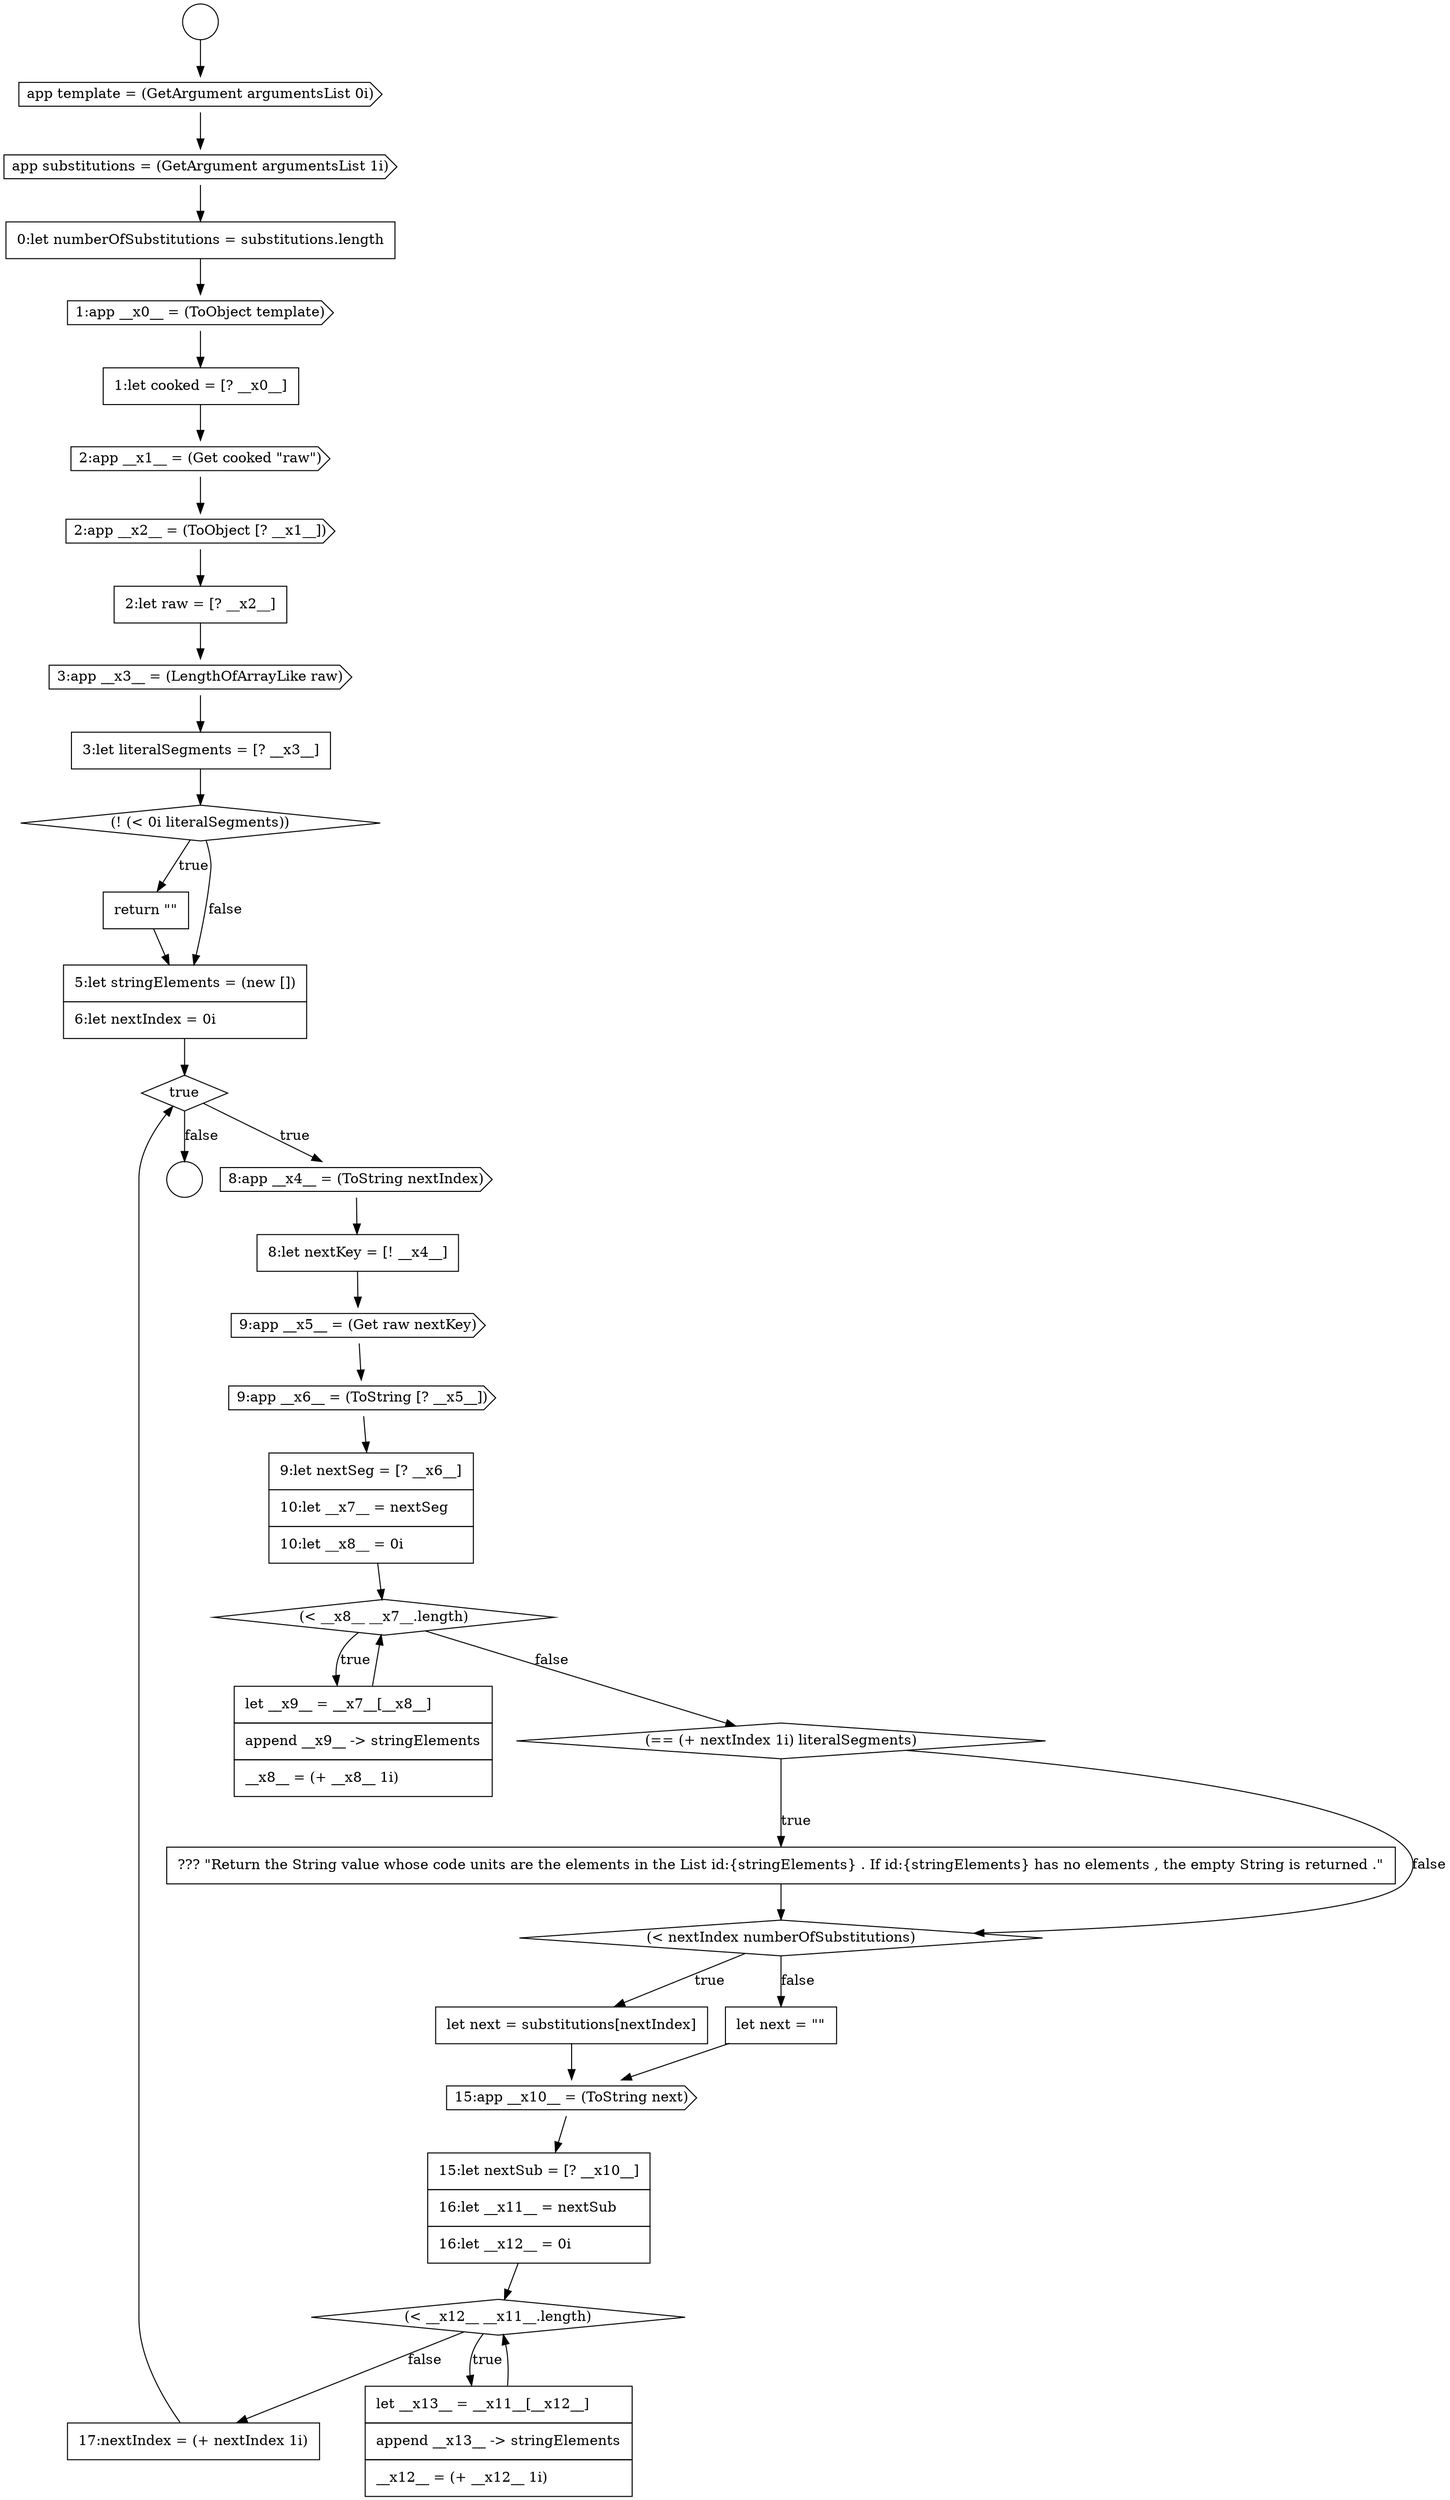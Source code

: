 digraph {
  node13923 [shape=none, margin=0, label=<<font color="black">
    <table border="0" cellborder="1" cellspacing="0" cellpadding="10">
      <tr><td align="left">0:let numberOfSubstitutions = substitutions.length</td></tr>
    </table>
  </font>> color="black" fillcolor="white" style=filled]
  node13938 [shape=cds, label=<<font color="black">9:app __x6__ = (ToString [? __x5__])</font>> color="black" fillcolor="white" style=filled]
  node13936 [shape=none, margin=0, label=<<font color="black">
    <table border="0" cellborder="1" cellspacing="0" cellpadding="10">
      <tr><td align="left">8:let nextKey = [! __x4__]</td></tr>
    </table>
  </font>> color="black" fillcolor="white" style=filled]
  node13949 [shape=diamond, label=<<font color="black">(&lt; __x12__ __x11__.length)</font>> color="black" fillcolor="white" style=filled]
  node13924 [shape=cds, label=<<font color="black">1:app __x0__ = (ToObject template)</font>> color="black" fillcolor="white" style=filled]
  node13928 [shape=none, margin=0, label=<<font color="black">
    <table border="0" cellborder="1" cellspacing="0" cellpadding="10">
      <tr><td align="left">2:let raw = [? __x2__]</td></tr>
    </table>
  </font>> color="black" fillcolor="white" style=filled]
  node13943 [shape=none, margin=0, label=<<font color="black">
    <table border="0" cellborder="1" cellspacing="0" cellpadding="10">
      <tr><td align="left">??? &quot;Return the String value whose code units are the elements in the List id:{stringElements} . If id:{stringElements} has no elements , the empty String is returned .&quot;</td></tr>
    </table>
  </font>> color="black" fillcolor="white" style=filled]
  node13932 [shape=none, margin=0, label=<<font color="black">
    <table border="0" cellborder="1" cellspacing="0" cellpadding="10">
      <tr><td align="left">return &quot;&quot;</td></tr>
    </table>
  </font>> color="black" fillcolor="white" style=filled]
  node13947 [shape=cds, label=<<font color="black">15:app __x10__ = (ToString next)</font>> color="black" fillcolor="white" style=filled]
  node13920 [shape=circle label=" " color="black" fillcolor="white" style=filled]
  node13935 [shape=cds, label=<<font color="black">8:app __x4__ = (ToString nextIndex)</font>> color="black" fillcolor="white" style=filled]
  node13945 [shape=none, margin=0, label=<<font color="black">
    <table border="0" cellborder="1" cellspacing="0" cellpadding="10">
      <tr><td align="left">let next = substitutions[nextIndex]</td></tr>
    </table>
  </font>> color="black" fillcolor="white" style=filled]
  node13921 [shape=cds, label=<<font color="black">app template = (GetArgument argumentsList 0i)</font>> color="black" fillcolor="white" style=filled]
  node13951 [shape=none, margin=0, label=<<font color="black">
    <table border="0" cellborder="1" cellspacing="0" cellpadding="10">
      <tr><td align="left">17:nextIndex = (+ nextIndex 1i)</td></tr>
    </table>
  </font>> color="black" fillcolor="white" style=filled]
  node13934 [shape=diamond, label=<<font color="black">true</font>> color="black" fillcolor="white" style=filled]
  node13941 [shape=none, margin=0, label=<<font color="black">
    <table border="0" cellborder="1" cellspacing="0" cellpadding="10">
      <tr><td align="left">let __x9__ = __x7__[__x8__]</td></tr>
      <tr><td align="left">append __x9__ -&gt; stringElements</td></tr>
      <tr><td align="left">__x8__ = (+ __x8__ 1i)</td></tr>
    </table>
  </font>> color="black" fillcolor="white" style=filled]
  node13926 [shape=cds, label=<<font color="black">2:app __x1__ = (Get cooked &quot;raw&quot;)</font>> color="black" fillcolor="white" style=filled]
  node13937 [shape=cds, label=<<font color="black">9:app __x5__ = (Get raw nextKey)</font>> color="black" fillcolor="white" style=filled]
  node13922 [shape=cds, label=<<font color="black">app substitutions = (GetArgument argumentsList 1i)</font>> color="black" fillcolor="white" style=filled]
  node13950 [shape=none, margin=0, label=<<font color="black">
    <table border="0" cellborder="1" cellspacing="0" cellpadding="10">
      <tr><td align="left">let __x13__ = __x11__[__x12__]</td></tr>
      <tr><td align="left">append __x13__ -&gt; stringElements</td></tr>
      <tr><td align="left">__x12__ = (+ __x12__ 1i)</td></tr>
    </table>
  </font>> color="black" fillcolor="white" style=filled]
  node13933 [shape=none, margin=0, label=<<font color="black">
    <table border="0" cellborder="1" cellspacing="0" cellpadding="10">
      <tr><td align="left">5:let stringElements = (new [])</td></tr>
      <tr><td align="left">6:let nextIndex = 0i</td></tr>
    </table>
  </font>> color="black" fillcolor="white" style=filled]
  node13942 [shape=diamond, label=<<font color="black">(== (+ nextIndex 1i) literalSegments)</font>> color="black" fillcolor="white" style=filled]
  node13927 [shape=cds, label=<<font color="black">2:app __x2__ = (ToObject [? __x1__])</font>> color="black" fillcolor="white" style=filled]
  node13946 [shape=none, margin=0, label=<<font color="black">
    <table border="0" cellborder="1" cellspacing="0" cellpadding="10">
      <tr><td align="left">let next = &quot;&quot;</td></tr>
    </table>
  </font>> color="black" fillcolor="white" style=filled]
  node13939 [shape=none, margin=0, label=<<font color="black">
    <table border="0" cellborder="1" cellspacing="0" cellpadding="10">
      <tr><td align="left">9:let nextSeg = [? __x6__]</td></tr>
      <tr><td align="left">10:let __x7__ = nextSeg</td></tr>
      <tr><td align="left">10:let __x8__ = 0i</td></tr>
    </table>
  </font>> color="black" fillcolor="white" style=filled]
  node13930 [shape=none, margin=0, label=<<font color="black">
    <table border="0" cellborder="1" cellspacing="0" cellpadding="10">
      <tr><td align="left">3:let literalSegments = [? __x3__]</td></tr>
    </table>
  </font>> color="black" fillcolor="white" style=filled]
  node13940 [shape=diamond, label=<<font color="black">(&lt; __x8__ __x7__.length)</font>> color="black" fillcolor="white" style=filled]
  node13944 [shape=diamond, label=<<font color="black">(&lt; nextIndex numberOfSubstitutions)</font>> color="black" fillcolor="white" style=filled]
  node13925 [shape=none, margin=0, label=<<font color="black">
    <table border="0" cellborder="1" cellspacing="0" cellpadding="10">
      <tr><td align="left">1:let cooked = [? __x0__]</td></tr>
    </table>
  </font>> color="black" fillcolor="white" style=filled]
  node13948 [shape=none, margin=0, label=<<font color="black">
    <table border="0" cellborder="1" cellspacing="0" cellpadding="10">
      <tr><td align="left">15:let nextSub = [? __x10__]</td></tr>
      <tr><td align="left">16:let __x11__ = nextSub</td></tr>
      <tr><td align="left">16:let __x12__ = 0i</td></tr>
    </table>
  </font>> color="black" fillcolor="white" style=filled]
  node13931 [shape=diamond, label=<<font color="black">(! (&lt; 0i literalSegments))</font>> color="black" fillcolor="white" style=filled]
  node13919 [shape=circle label=" " color="black" fillcolor="white" style=filled]
  node13929 [shape=cds, label=<<font color="black">3:app __x3__ = (LengthOfArrayLike raw)</font>> color="black" fillcolor="white" style=filled]
  node13943 -> node13944 [ color="black"]
  node13941 -> node13940 [ color="black"]
  node13942 -> node13943 [label=<<font color="black">true</font>> color="black"]
  node13942 -> node13944 [label=<<font color="black">false</font>> color="black"]
  node13926 -> node13927 [ color="black"]
  node13936 -> node13937 [ color="black"]
  node13951 -> node13934 [ color="black"]
  node13927 -> node13928 [ color="black"]
  node13935 -> node13936 [ color="black"]
  node13940 -> node13941 [label=<<font color="black">true</font>> color="black"]
  node13940 -> node13942 [label=<<font color="black">false</font>> color="black"]
  node13922 -> node13923 [ color="black"]
  node13934 -> node13935 [label=<<font color="black">true</font>> color="black"]
  node13934 -> node13920 [label=<<font color="black">false</font>> color="black"]
  node13944 -> node13945 [label=<<font color="black">true</font>> color="black"]
  node13944 -> node13946 [label=<<font color="black">false</font>> color="black"]
  node13947 -> node13948 [ color="black"]
  node13932 -> node13933 [ color="black"]
  node13931 -> node13932 [label=<<font color="black">true</font>> color="black"]
  node13931 -> node13933 [label=<<font color="black">false</font>> color="black"]
  node13919 -> node13921 [ color="black"]
  node13923 -> node13924 [ color="black"]
  node13950 -> node13949 [ color="black"]
  node13937 -> node13938 [ color="black"]
  node13930 -> node13931 [ color="black"]
  node13925 -> node13926 [ color="black"]
  node13948 -> node13949 [ color="black"]
  node13946 -> node13947 [ color="black"]
  node13929 -> node13930 [ color="black"]
  node13921 -> node13922 [ color="black"]
  node13924 -> node13925 [ color="black"]
  node13939 -> node13940 [ color="black"]
  node13938 -> node13939 [ color="black"]
  node13945 -> node13947 [ color="black"]
  node13949 -> node13950 [label=<<font color="black">true</font>> color="black"]
  node13949 -> node13951 [label=<<font color="black">false</font>> color="black"]
  node13928 -> node13929 [ color="black"]
  node13933 -> node13934 [ color="black"]
}
